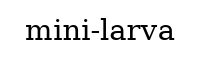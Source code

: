 digraph {
label="mini-larva";
rankdir="BT";
dpi=300;
ratio="fill";
size="12,12";
margin=0;



// Nodes

// Edges

}
